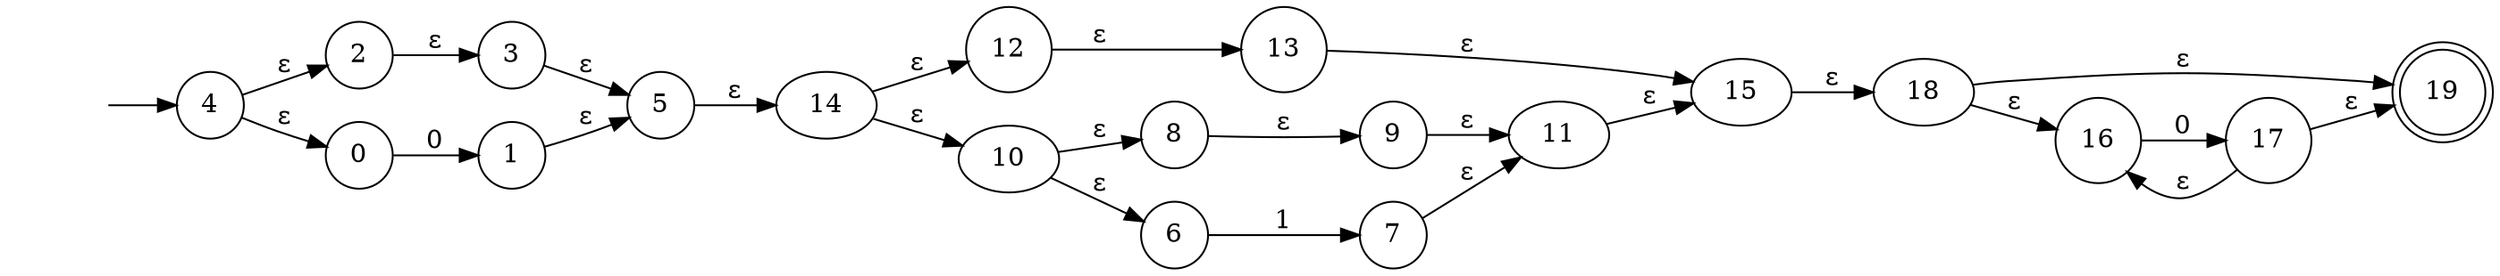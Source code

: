 digraph NFA {
	graph [rankdir=LR]
	"" [label="" shape=plaintext]
	19 [label=19 shape=doublecircle]
	8 [label=8 shape=circle]
	16 [label=16 shape=circle]
	4 [label=4 shape=circle]
	2 [label=2 shape=circle]
	13 [label=13 shape=circle]
	12 [label=12 shape=circle]
	1 [label=1 shape=circle]
	3 [label=3 shape=circle]
	7 [label=7 shape=circle]
	17 [label=17 shape=circle]
	0 [label=0 shape=circle]
	9 [label=9 shape=circle]
	6 [label=6 shape=circle]
	5 [label=5 shape=circle]
	"" -> 4 [label=""]
	15 -> 18 [label="ε"]
	5 -> 14 [label="ε"]
	4 -> 0 [label="ε"]
	4 -> 2 [label="ε"]
	1 -> 5 [label="ε"]
	3 -> 5 [label="ε"]
	0 -> 1 [label=0]
	2 -> 3 [label="ε"]
	14 -> 12 [label="ε"]
	14 -> 10 [label="ε"]
	11 -> 15 [label="ε"]
	13 -> 15 [label="ε"]
	10 -> 8 [label="ε"]
	10 -> 6 [label="ε"]
	7 -> 11 [label="ε"]
	9 -> 11 [label="ε"]
	6 -> 7 [label=1]
	8 -> 9 [label="ε"]
	12 -> 13 [label="ε"]
	18 -> 19 [label="ε"]
	18 -> 16 [label="ε"]
	17 -> 19 [label="ε"]
	17 -> 16 [label="ε"]
	16 -> 17 [label=0]
}
